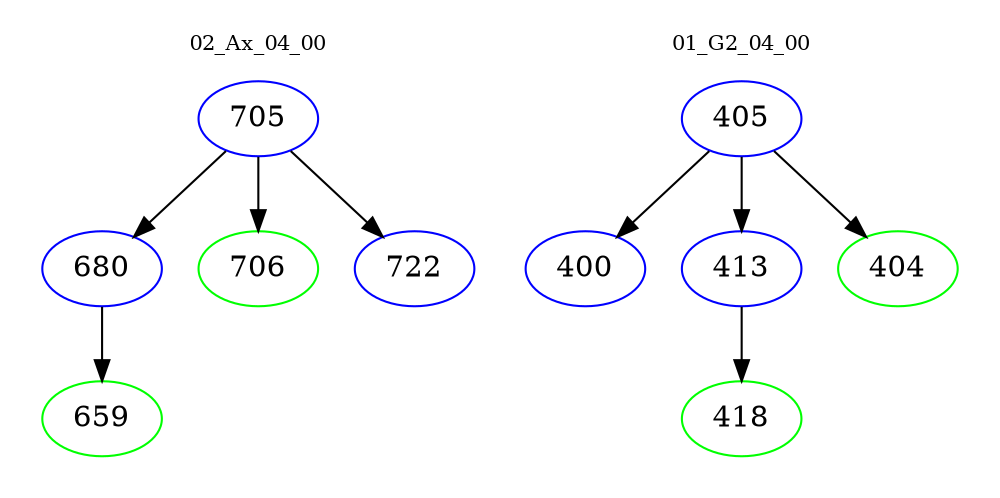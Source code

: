 digraph{
subgraph cluster_0 {
color = white
label = "02_Ax_04_00";
fontsize=10;
T0_705 [label="705", color="blue"]
T0_705 -> T0_680 [color="black"]
T0_680 [label="680", color="blue"]
T0_680 -> T0_659 [color="black"]
T0_659 [label="659", color="green"]
T0_705 -> T0_706 [color="black"]
T0_706 [label="706", color="green"]
T0_705 -> T0_722 [color="black"]
T0_722 [label="722", color="blue"]
}
subgraph cluster_1 {
color = white
label = "01_G2_04_00";
fontsize=10;
T1_405 [label="405", color="blue"]
T1_405 -> T1_400 [color="black"]
T1_400 [label="400", color="blue"]
T1_405 -> T1_413 [color="black"]
T1_413 [label="413", color="blue"]
T1_413 -> T1_418 [color="black"]
T1_418 [label="418", color="green"]
T1_405 -> T1_404 [color="black"]
T1_404 [label="404", color="green"]
}
}
